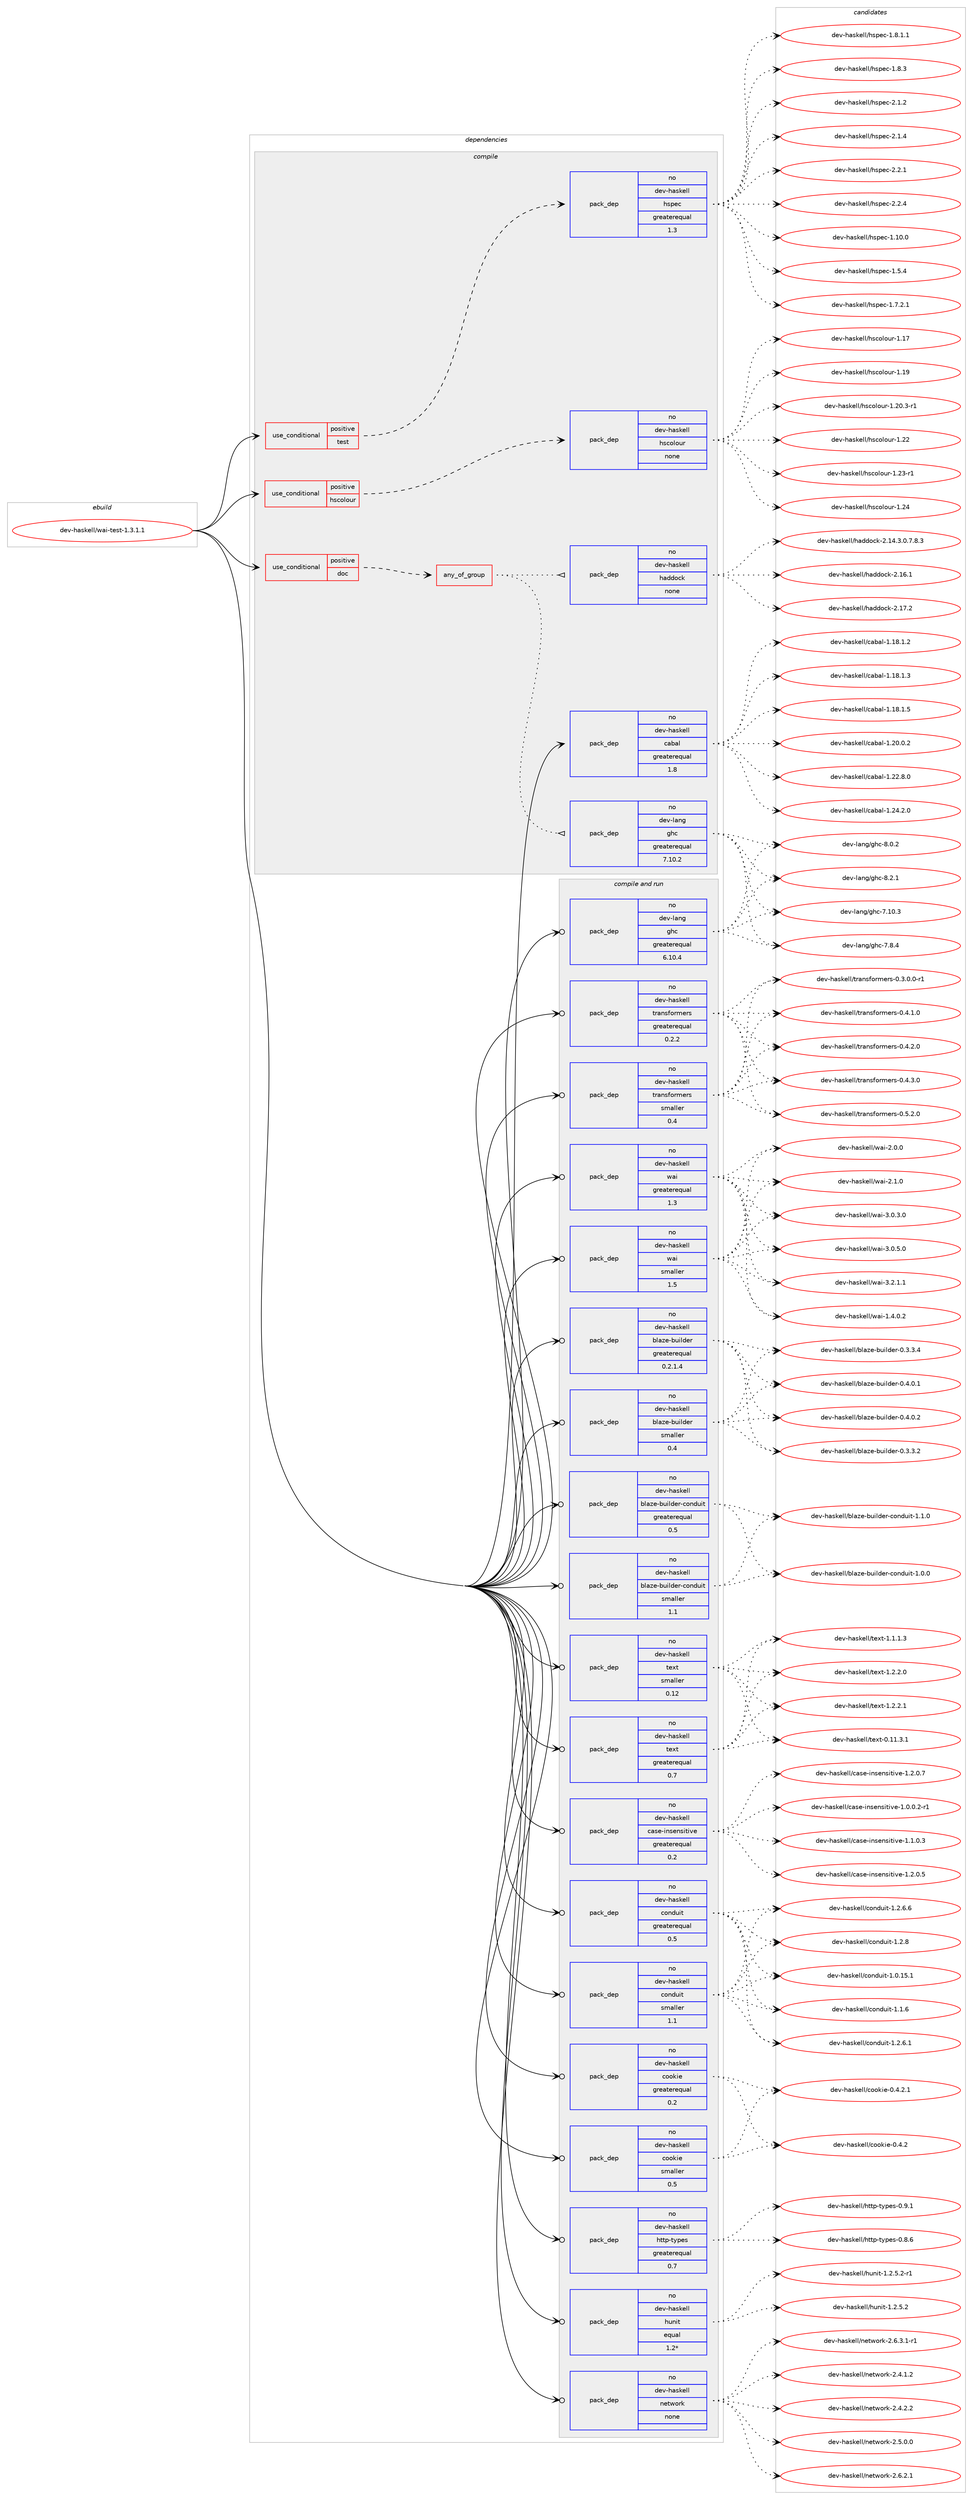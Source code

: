 digraph prolog {

# *************
# Graph options
# *************

newrank=true;
concentrate=true;
compound=true;
graph [rankdir=LR,fontname=Helvetica,fontsize=10,ranksep=1.5];#, ranksep=2.5, nodesep=0.2];
edge  [arrowhead=vee];
node  [fontname=Helvetica,fontsize=10];

# **********
# The ebuild
# **********

subgraph cluster_leftcol {
color=gray;
rank=same;
label=<<i>ebuild</i>>;
id [label="dev-haskell/wai-test-1.3.1.1", color=red, width=4, href="../dev-haskell/wai-test-1.3.1.1.svg"];
}

# ****************
# The dependencies
# ****************

subgraph cluster_midcol {
color=gray;
label=<<i>dependencies</i>>;
subgraph cluster_compile {
fillcolor="#eeeeee";
style=filled;
label=<<i>compile</i>>;
subgraph cond21339 {
dependency95683 [label=<<TABLE BORDER="0" CELLBORDER="1" CELLSPACING="0" CELLPADDING="4"><TR><TD ROWSPAN="3" CELLPADDING="10">use_conditional</TD></TR><TR><TD>positive</TD></TR><TR><TD>doc</TD></TR></TABLE>>, shape=none, color=red];
subgraph any2881 {
dependency95684 [label=<<TABLE BORDER="0" CELLBORDER="1" CELLSPACING="0" CELLPADDING="4"><TR><TD CELLPADDING="10">any_of_group</TD></TR></TABLE>>, shape=none, color=red];subgraph pack71433 {
dependency95685 [label=<<TABLE BORDER="0" CELLBORDER="1" CELLSPACING="0" CELLPADDING="4" WIDTH="220"><TR><TD ROWSPAN="6" CELLPADDING="30">pack_dep</TD></TR><TR><TD WIDTH="110">no</TD></TR><TR><TD>dev-haskell</TD></TR><TR><TD>haddock</TD></TR><TR><TD>none</TD></TR><TR><TD></TD></TR></TABLE>>, shape=none, color=blue];
}
dependency95684:e -> dependency95685:w [weight=20,style="dotted",arrowhead="oinv"];
subgraph pack71434 {
dependency95686 [label=<<TABLE BORDER="0" CELLBORDER="1" CELLSPACING="0" CELLPADDING="4" WIDTH="220"><TR><TD ROWSPAN="6" CELLPADDING="30">pack_dep</TD></TR><TR><TD WIDTH="110">no</TD></TR><TR><TD>dev-lang</TD></TR><TR><TD>ghc</TD></TR><TR><TD>greaterequal</TD></TR><TR><TD>7.10.2</TD></TR></TABLE>>, shape=none, color=blue];
}
dependency95684:e -> dependency95686:w [weight=20,style="dotted",arrowhead="oinv"];
}
dependency95683:e -> dependency95684:w [weight=20,style="dashed",arrowhead="vee"];
}
id:e -> dependency95683:w [weight=20,style="solid",arrowhead="vee"];
subgraph cond21340 {
dependency95687 [label=<<TABLE BORDER="0" CELLBORDER="1" CELLSPACING="0" CELLPADDING="4"><TR><TD ROWSPAN="3" CELLPADDING="10">use_conditional</TD></TR><TR><TD>positive</TD></TR><TR><TD>hscolour</TD></TR></TABLE>>, shape=none, color=red];
subgraph pack71435 {
dependency95688 [label=<<TABLE BORDER="0" CELLBORDER="1" CELLSPACING="0" CELLPADDING="4" WIDTH="220"><TR><TD ROWSPAN="6" CELLPADDING="30">pack_dep</TD></TR><TR><TD WIDTH="110">no</TD></TR><TR><TD>dev-haskell</TD></TR><TR><TD>hscolour</TD></TR><TR><TD>none</TD></TR><TR><TD></TD></TR></TABLE>>, shape=none, color=blue];
}
dependency95687:e -> dependency95688:w [weight=20,style="dashed",arrowhead="vee"];
}
id:e -> dependency95687:w [weight=20,style="solid",arrowhead="vee"];
subgraph cond21341 {
dependency95689 [label=<<TABLE BORDER="0" CELLBORDER="1" CELLSPACING="0" CELLPADDING="4"><TR><TD ROWSPAN="3" CELLPADDING="10">use_conditional</TD></TR><TR><TD>positive</TD></TR><TR><TD>test</TD></TR></TABLE>>, shape=none, color=red];
subgraph pack71436 {
dependency95690 [label=<<TABLE BORDER="0" CELLBORDER="1" CELLSPACING="0" CELLPADDING="4" WIDTH="220"><TR><TD ROWSPAN="6" CELLPADDING="30">pack_dep</TD></TR><TR><TD WIDTH="110">no</TD></TR><TR><TD>dev-haskell</TD></TR><TR><TD>hspec</TD></TR><TR><TD>greaterequal</TD></TR><TR><TD>1.3</TD></TR></TABLE>>, shape=none, color=blue];
}
dependency95689:e -> dependency95690:w [weight=20,style="dashed",arrowhead="vee"];
}
id:e -> dependency95689:w [weight=20,style="solid",arrowhead="vee"];
subgraph pack71437 {
dependency95691 [label=<<TABLE BORDER="0" CELLBORDER="1" CELLSPACING="0" CELLPADDING="4" WIDTH="220"><TR><TD ROWSPAN="6" CELLPADDING="30">pack_dep</TD></TR><TR><TD WIDTH="110">no</TD></TR><TR><TD>dev-haskell</TD></TR><TR><TD>cabal</TD></TR><TR><TD>greaterequal</TD></TR><TR><TD>1.8</TD></TR></TABLE>>, shape=none, color=blue];
}
id:e -> dependency95691:w [weight=20,style="solid",arrowhead="vee"];
}
subgraph cluster_compileandrun {
fillcolor="#eeeeee";
style=filled;
label=<<i>compile and run</i>>;
subgraph pack71438 {
dependency95692 [label=<<TABLE BORDER="0" CELLBORDER="1" CELLSPACING="0" CELLPADDING="4" WIDTH="220"><TR><TD ROWSPAN="6" CELLPADDING="30">pack_dep</TD></TR><TR><TD WIDTH="110">no</TD></TR><TR><TD>dev-haskell</TD></TR><TR><TD>blaze-builder</TD></TR><TR><TD>greaterequal</TD></TR><TR><TD>0.2.1.4</TD></TR></TABLE>>, shape=none, color=blue];
}
id:e -> dependency95692:w [weight=20,style="solid",arrowhead="odotvee"];
subgraph pack71439 {
dependency95693 [label=<<TABLE BORDER="0" CELLBORDER="1" CELLSPACING="0" CELLPADDING="4" WIDTH="220"><TR><TD ROWSPAN="6" CELLPADDING="30">pack_dep</TD></TR><TR><TD WIDTH="110">no</TD></TR><TR><TD>dev-haskell</TD></TR><TR><TD>blaze-builder</TD></TR><TR><TD>smaller</TD></TR><TR><TD>0.4</TD></TR></TABLE>>, shape=none, color=blue];
}
id:e -> dependency95693:w [weight=20,style="solid",arrowhead="odotvee"];
subgraph pack71440 {
dependency95694 [label=<<TABLE BORDER="0" CELLBORDER="1" CELLSPACING="0" CELLPADDING="4" WIDTH="220"><TR><TD ROWSPAN="6" CELLPADDING="30">pack_dep</TD></TR><TR><TD WIDTH="110">no</TD></TR><TR><TD>dev-haskell</TD></TR><TR><TD>blaze-builder-conduit</TD></TR><TR><TD>greaterequal</TD></TR><TR><TD>0.5</TD></TR></TABLE>>, shape=none, color=blue];
}
id:e -> dependency95694:w [weight=20,style="solid",arrowhead="odotvee"];
subgraph pack71441 {
dependency95695 [label=<<TABLE BORDER="0" CELLBORDER="1" CELLSPACING="0" CELLPADDING="4" WIDTH="220"><TR><TD ROWSPAN="6" CELLPADDING="30">pack_dep</TD></TR><TR><TD WIDTH="110">no</TD></TR><TR><TD>dev-haskell</TD></TR><TR><TD>blaze-builder-conduit</TD></TR><TR><TD>smaller</TD></TR><TR><TD>1.1</TD></TR></TABLE>>, shape=none, color=blue];
}
id:e -> dependency95695:w [weight=20,style="solid",arrowhead="odotvee"];
subgraph pack71442 {
dependency95696 [label=<<TABLE BORDER="0" CELLBORDER="1" CELLSPACING="0" CELLPADDING="4" WIDTH="220"><TR><TD ROWSPAN="6" CELLPADDING="30">pack_dep</TD></TR><TR><TD WIDTH="110">no</TD></TR><TR><TD>dev-haskell</TD></TR><TR><TD>case-insensitive</TD></TR><TR><TD>greaterequal</TD></TR><TR><TD>0.2</TD></TR></TABLE>>, shape=none, color=blue];
}
id:e -> dependency95696:w [weight=20,style="solid",arrowhead="odotvee"];
subgraph pack71443 {
dependency95697 [label=<<TABLE BORDER="0" CELLBORDER="1" CELLSPACING="0" CELLPADDING="4" WIDTH="220"><TR><TD ROWSPAN="6" CELLPADDING="30">pack_dep</TD></TR><TR><TD WIDTH="110">no</TD></TR><TR><TD>dev-haskell</TD></TR><TR><TD>conduit</TD></TR><TR><TD>greaterequal</TD></TR><TR><TD>0.5</TD></TR></TABLE>>, shape=none, color=blue];
}
id:e -> dependency95697:w [weight=20,style="solid",arrowhead="odotvee"];
subgraph pack71444 {
dependency95698 [label=<<TABLE BORDER="0" CELLBORDER="1" CELLSPACING="0" CELLPADDING="4" WIDTH="220"><TR><TD ROWSPAN="6" CELLPADDING="30">pack_dep</TD></TR><TR><TD WIDTH="110">no</TD></TR><TR><TD>dev-haskell</TD></TR><TR><TD>conduit</TD></TR><TR><TD>smaller</TD></TR><TR><TD>1.1</TD></TR></TABLE>>, shape=none, color=blue];
}
id:e -> dependency95698:w [weight=20,style="solid",arrowhead="odotvee"];
subgraph pack71445 {
dependency95699 [label=<<TABLE BORDER="0" CELLBORDER="1" CELLSPACING="0" CELLPADDING="4" WIDTH="220"><TR><TD ROWSPAN="6" CELLPADDING="30">pack_dep</TD></TR><TR><TD WIDTH="110">no</TD></TR><TR><TD>dev-haskell</TD></TR><TR><TD>cookie</TD></TR><TR><TD>greaterequal</TD></TR><TR><TD>0.2</TD></TR></TABLE>>, shape=none, color=blue];
}
id:e -> dependency95699:w [weight=20,style="solid",arrowhead="odotvee"];
subgraph pack71446 {
dependency95700 [label=<<TABLE BORDER="0" CELLBORDER="1" CELLSPACING="0" CELLPADDING="4" WIDTH="220"><TR><TD ROWSPAN="6" CELLPADDING="30">pack_dep</TD></TR><TR><TD WIDTH="110">no</TD></TR><TR><TD>dev-haskell</TD></TR><TR><TD>cookie</TD></TR><TR><TD>smaller</TD></TR><TR><TD>0.5</TD></TR></TABLE>>, shape=none, color=blue];
}
id:e -> dependency95700:w [weight=20,style="solid",arrowhead="odotvee"];
subgraph pack71447 {
dependency95701 [label=<<TABLE BORDER="0" CELLBORDER="1" CELLSPACING="0" CELLPADDING="4" WIDTH="220"><TR><TD ROWSPAN="6" CELLPADDING="30">pack_dep</TD></TR><TR><TD WIDTH="110">no</TD></TR><TR><TD>dev-haskell</TD></TR><TR><TD>http-types</TD></TR><TR><TD>greaterequal</TD></TR><TR><TD>0.7</TD></TR></TABLE>>, shape=none, color=blue];
}
id:e -> dependency95701:w [weight=20,style="solid",arrowhead="odotvee"];
subgraph pack71448 {
dependency95702 [label=<<TABLE BORDER="0" CELLBORDER="1" CELLSPACING="0" CELLPADDING="4" WIDTH="220"><TR><TD ROWSPAN="6" CELLPADDING="30">pack_dep</TD></TR><TR><TD WIDTH="110">no</TD></TR><TR><TD>dev-haskell</TD></TR><TR><TD>hunit</TD></TR><TR><TD>equal</TD></TR><TR><TD>1.2*</TD></TR></TABLE>>, shape=none, color=blue];
}
id:e -> dependency95702:w [weight=20,style="solid",arrowhead="odotvee"];
subgraph pack71449 {
dependency95703 [label=<<TABLE BORDER="0" CELLBORDER="1" CELLSPACING="0" CELLPADDING="4" WIDTH="220"><TR><TD ROWSPAN="6" CELLPADDING="30">pack_dep</TD></TR><TR><TD WIDTH="110">no</TD></TR><TR><TD>dev-haskell</TD></TR><TR><TD>network</TD></TR><TR><TD>none</TD></TR><TR><TD></TD></TR></TABLE>>, shape=none, color=blue];
}
id:e -> dependency95703:w [weight=20,style="solid",arrowhead="odotvee"];
subgraph pack71450 {
dependency95704 [label=<<TABLE BORDER="0" CELLBORDER="1" CELLSPACING="0" CELLPADDING="4" WIDTH="220"><TR><TD ROWSPAN="6" CELLPADDING="30">pack_dep</TD></TR><TR><TD WIDTH="110">no</TD></TR><TR><TD>dev-haskell</TD></TR><TR><TD>text</TD></TR><TR><TD>greaterequal</TD></TR><TR><TD>0.7</TD></TR></TABLE>>, shape=none, color=blue];
}
id:e -> dependency95704:w [weight=20,style="solid",arrowhead="odotvee"];
subgraph pack71451 {
dependency95705 [label=<<TABLE BORDER="0" CELLBORDER="1" CELLSPACING="0" CELLPADDING="4" WIDTH="220"><TR><TD ROWSPAN="6" CELLPADDING="30">pack_dep</TD></TR><TR><TD WIDTH="110">no</TD></TR><TR><TD>dev-haskell</TD></TR><TR><TD>text</TD></TR><TR><TD>smaller</TD></TR><TR><TD>0.12</TD></TR></TABLE>>, shape=none, color=blue];
}
id:e -> dependency95705:w [weight=20,style="solid",arrowhead="odotvee"];
subgraph pack71452 {
dependency95706 [label=<<TABLE BORDER="0" CELLBORDER="1" CELLSPACING="0" CELLPADDING="4" WIDTH="220"><TR><TD ROWSPAN="6" CELLPADDING="30">pack_dep</TD></TR><TR><TD WIDTH="110">no</TD></TR><TR><TD>dev-haskell</TD></TR><TR><TD>transformers</TD></TR><TR><TD>greaterequal</TD></TR><TR><TD>0.2.2</TD></TR></TABLE>>, shape=none, color=blue];
}
id:e -> dependency95706:w [weight=20,style="solid",arrowhead="odotvee"];
subgraph pack71453 {
dependency95707 [label=<<TABLE BORDER="0" CELLBORDER="1" CELLSPACING="0" CELLPADDING="4" WIDTH="220"><TR><TD ROWSPAN="6" CELLPADDING="30">pack_dep</TD></TR><TR><TD WIDTH="110">no</TD></TR><TR><TD>dev-haskell</TD></TR><TR><TD>transformers</TD></TR><TR><TD>smaller</TD></TR><TR><TD>0.4</TD></TR></TABLE>>, shape=none, color=blue];
}
id:e -> dependency95707:w [weight=20,style="solid",arrowhead="odotvee"];
subgraph pack71454 {
dependency95708 [label=<<TABLE BORDER="0" CELLBORDER="1" CELLSPACING="0" CELLPADDING="4" WIDTH="220"><TR><TD ROWSPAN="6" CELLPADDING="30">pack_dep</TD></TR><TR><TD WIDTH="110">no</TD></TR><TR><TD>dev-haskell</TD></TR><TR><TD>wai</TD></TR><TR><TD>greaterequal</TD></TR><TR><TD>1.3</TD></TR></TABLE>>, shape=none, color=blue];
}
id:e -> dependency95708:w [weight=20,style="solid",arrowhead="odotvee"];
subgraph pack71455 {
dependency95709 [label=<<TABLE BORDER="0" CELLBORDER="1" CELLSPACING="0" CELLPADDING="4" WIDTH="220"><TR><TD ROWSPAN="6" CELLPADDING="30">pack_dep</TD></TR><TR><TD WIDTH="110">no</TD></TR><TR><TD>dev-haskell</TD></TR><TR><TD>wai</TD></TR><TR><TD>smaller</TD></TR><TR><TD>1.5</TD></TR></TABLE>>, shape=none, color=blue];
}
id:e -> dependency95709:w [weight=20,style="solid",arrowhead="odotvee"];
subgraph pack71456 {
dependency95710 [label=<<TABLE BORDER="0" CELLBORDER="1" CELLSPACING="0" CELLPADDING="4" WIDTH="220"><TR><TD ROWSPAN="6" CELLPADDING="30">pack_dep</TD></TR><TR><TD WIDTH="110">no</TD></TR><TR><TD>dev-lang</TD></TR><TR><TD>ghc</TD></TR><TR><TD>greaterequal</TD></TR><TR><TD>6.10.4</TD></TR></TABLE>>, shape=none, color=blue];
}
id:e -> dependency95710:w [weight=20,style="solid",arrowhead="odotvee"];
}
subgraph cluster_run {
fillcolor="#eeeeee";
style=filled;
label=<<i>run</i>>;
}
}

# **************
# The candidates
# **************

subgraph cluster_choices {
rank=same;
color=gray;
label=<<i>candidates</i>>;

subgraph choice71433 {
color=black;
nodesep=1;
choice1001011184510497115107101108108471049710010011199107455046495246514648465546564651 [label="dev-haskell/haddock-2.14.3.0.7.8.3", color=red, width=4,href="../dev-haskell/haddock-2.14.3.0.7.8.3.svg"];
choice100101118451049711510710110810847104971001001119910745504649544649 [label="dev-haskell/haddock-2.16.1", color=red, width=4,href="../dev-haskell/haddock-2.16.1.svg"];
choice100101118451049711510710110810847104971001001119910745504649554650 [label="dev-haskell/haddock-2.17.2", color=red, width=4,href="../dev-haskell/haddock-2.17.2.svg"];
dependency95685:e -> choice1001011184510497115107101108108471049710010011199107455046495246514648465546564651:w [style=dotted,weight="100"];
dependency95685:e -> choice100101118451049711510710110810847104971001001119910745504649544649:w [style=dotted,weight="100"];
dependency95685:e -> choice100101118451049711510710110810847104971001001119910745504649554650:w [style=dotted,weight="100"];
}
subgraph choice71434 {
color=black;
nodesep=1;
choice1001011184510897110103471031049945554649484651 [label="dev-lang/ghc-7.10.3", color=red, width=4,href="../dev-lang/ghc-7.10.3.svg"];
choice10010111845108971101034710310499455546564652 [label="dev-lang/ghc-7.8.4", color=red, width=4,href="../dev-lang/ghc-7.8.4.svg"];
choice10010111845108971101034710310499455646484650 [label="dev-lang/ghc-8.0.2", color=red, width=4,href="../dev-lang/ghc-8.0.2.svg"];
choice10010111845108971101034710310499455646504649 [label="dev-lang/ghc-8.2.1", color=red, width=4,href="../dev-lang/ghc-8.2.1.svg"];
dependency95686:e -> choice1001011184510897110103471031049945554649484651:w [style=dotted,weight="100"];
dependency95686:e -> choice10010111845108971101034710310499455546564652:w [style=dotted,weight="100"];
dependency95686:e -> choice10010111845108971101034710310499455646484650:w [style=dotted,weight="100"];
dependency95686:e -> choice10010111845108971101034710310499455646504649:w [style=dotted,weight="100"];
}
subgraph choice71435 {
color=black;
nodesep=1;
choice100101118451049711510710110810847104115991111081111171144549464955 [label="dev-haskell/hscolour-1.17", color=red, width=4,href="../dev-haskell/hscolour-1.17.svg"];
choice100101118451049711510710110810847104115991111081111171144549464957 [label="dev-haskell/hscolour-1.19", color=red, width=4,href="../dev-haskell/hscolour-1.19.svg"];
choice10010111845104971151071011081084710411599111108111117114454946504846514511449 [label="dev-haskell/hscolour-1.20.3-r1", color=red, width=4,href="../dev-haskell/hscolour-1.20.3-r1.svg"];
choice100101118451049711510710110810847104115991111081111171144549465050 [label="dev-haskell/hscolour-1.22", color=red, width=4,href="../dev-haskell/hscolour-1.22.svg"];
choice1001011184510497115107101108108471041159911110811111711445494650514511449 [label="dev-haskell/hscolour-1.23-r1", color=red, width=4,href="../dev-haskell/hscolour-1.23-r1.svg"];
choice100101118451049711510710110810847104115991111081111171144549465052 [label="dev-haskell/hscolour-1.24", color=red, width=4,href="../dev-haskell/hscolour-1.24.svg"];
dependency95688:e -> choice100101118451049711510710110810847104115991111081111171144549464955:w [style=dotted,weight="100"];
dependency95688:e -> choice100101118451049711510710110810847104115991111081111171144549464957:w [style=dotted,weight="100"];
dependency95688:e -> choice10010111845104971151071011081084710411599111108111117114454946504846514511449:w [style=dotted,weight="100"];
dependency95688:e -> choice100101118451049711510710110810847104115991111081111171144549465050:w [style=dotted,weight="100"];
dependency95688:e -> choice1001011184510497115107101108108471041159911110811111711445494650514511449:w [style=dotted,weight="100"];
dependency95688:e -> choice100101118451049711510710110810847104115991111081111171144549465052:w [style=dotted,weight="100"];
}
subgraph choice71436 {
color=black;
nodesep=1;
choice1001011184510497115107101108108471041151121019945494649484648 [label="dev-haskell/hspec-1.10.0", color=red, width=4,href="../dev-haskell/hspec-1.10.0.svg"];
choice10010111845104971151071011081084710411511210199454946534652 [label="dev-haskell/hspec-1.5.4", color=red, width=4,href="../dev-haskell/hspec-1.5.4.svg"];
choice100101118451049711510710110810847104115112101994549465546504649 [label="dev-haskell/hspec-1.7.2.1", color=red, width=4,href="../dev-haskell/hspec-1.7.2.1.svg"];
choice100101118451049711510710110810847104115112101994549465646494649 [label="dev-haskell/hspec-1.8.1.1", color=red, width=4,href="../dev-haskell/hspec-1.8.1.1.svg"];
choice10010111845104971151071011081084710411511210199454946564651 [label="dev-haskell/hspec-1.8.3", color=red, width=4,href="../dev-haskell/hspec-1.8.3.svg"];
choice10010111845104971151071011081084710411511210199455046494650 [label="dev-haskell/hspec-2.1.2", color=red, width=4,href="../dev-haskell/hspec-2.1.2.svg"];
choice10010111845104971151071011081084710411511210199455046494652 [label="dev-haskell/hspec-2.1.4", color=red, width=4,href="../dev-haskell/hspec-2.1.4.svg"];
choice10010111845104971151071011081084710411511210199455046504649 [label="dev-haskell/hspec-2.2.1", color=red, width=4,href="../dev-haskell/hspec-2.2.1.svg"];
choice10010111845104971151071011081084710411511210199455046504652 [label="dev-haskell/hspec-2.2.4", color=red, width=4,href="../dev-haskell/hspec-2.2.4.svg"];
dependency95690:e -> choice1001011184510497115107101108108471041151121019945494649484648:w [style=dotted,weight="100"];
dependency95690:e -> choice10010111845104971151071011081084710411511210199454946534652:w [style=dotted,weight="100"];
dependency95690:e -> choice100101118451049711510710110810847104115112101994549465546504649:w [style=dotted,weight="100"];
dependency95690:e -> choice100101118451049711510710110810847104115112101994549465646494649:w [style=dotted,weight="100"];
dependency95690:e -> choice10010111845104971151071011081084710411511210199454946564651:w [style=dotted,weight="100"];
dependency95690:e -> choice10010111845104971151071011081084710411511210199455046494650:w [style=dotted,weight="100"];
dependency95690:e -> choice10010111845104971151071011081084710411511210199455046494652:w [style=dotted,weight="100"];
dependency95690:e -> choice10010111845104971151071011081084710411511210199455046504649:w [style=dotted,weight="100"];
dependency95690:e -> choice10010111845104971151071011081084710411511210199455046504652:w [style=dotted,weight="100"];
}
subgraph choice71437 {
color=black;
nodesep=1;
choice10010111845104971151071011081084799979897108454946495646494650 [label="dev-haskell/cabal-1.18.1.2", color=red, width=4,href="../dev-haskell/cabal-1.18.1.2.svg"];
choice10010111845104971151071011081084799979897108454946495646494651 [label="dev-haskell/cabal-1.18.1.3", color=red, width=4,href="../dev-haskell/cabal-1.18.1.3.svg"];
choice10010111845104971151071011081084799979897108454946495646494653 [label="dev-haskell/cabal-1.18.1.5", color=red, width=4,href="../dev-haskell/cabal-1.18.1.5.svg"];
choice10010111845104971151071011081084799979897108454946504846484650 [label="dev-haskell/cabal-1.20.0.2", color=red, width=4,href="../dev-haskell/cabal-1.20.0.2.svg"];
choice10010111845104971151071011081084799979897108454946505046564648 [label="dev-haskell/cabal-1.22.8.0", color=red, width=4,href="../dev-haskell/cabal-1.22.8.0.svg"];
choice10010111845104971151071011081084799979897108454946505246504648 [label="dev-haskell/cabal-1.24.2.0", color=red, width=4,href="../dev-haskell/cabal-1.24.2.0.svg"];
dependency95691:e -> choice10010111845104971151071011081084799979897108454946495646494650:w [style=dotted,weight="100"];
dependency95691:e -> choice10010111845104971151071011081084799979897108454946495646494651:w [style=dotted,weight="100"];
dependency95691:e -> choice10010111845104971151071011081084799979897108454946495646494653:w [style=dotted,weight="100"];
dependency95691:e -> choice10010111845104971151071011081084799979897108454946504846484650:w [style=dotted,weight="100"];
dependency95691:e -> choice10010111845104971151071011081084799979897108454946505046564648:w [style=dotted,weight="100"];
dependency95691:e -> choice10010111845104971151071011081084799979897108454946505246504648:w [style=dotted,weight="100"];
}
subgraph choice71438 {
color=black;
nodesep=1;
choice100101118451049711510710110810847981089712210145981171051081001011144548465146514650 [label="dev-haskell/blaze-builder-0.3.3.2", color=red, width=4,href="../dev-haskell/blaze-builder-0.3.3.2.svg"];
choice100101118451049711510710110810847981089712210145981171051081001011144548465146514652 [label="dev-haskell/blaze-builder-0.3.3.4", color=red, width=4,href="../dev-haskell/blaze-builder-0.3.3.4.svg"];
choice100101118451049711510710110810847981089712210145981171051081001011144548465246484649 [label="dev-haskell/blaze-builder-0.4.0.1", color=red, width=4,href="../dev-haskell/blaze-builder-0.4.0.1.svg"];
choice100101118451049711510710110810847981089712210145981171051081001011144548465246484650 [label="dev-haskell/blaze-builder-0.4.0.2", color=red, width=4,href="../dev-haskell/blaze-builder-0.4.0.2.svg"];
dependency95692:e -> choice100101118451049711510710110810847981089712210145981171051081001011144548465146514650:w [style=dotted,weight="100"];
dependency95692:e -> choice100101118451049711510710110810847981089712210145981171051081001011144548465146514652:w [style=dotted,weight="100"];
dependency95692:e -> choice100101118451049711510710110810847981089712210145981171051081001011144548465246484649:w [style=dotted,weight="100"];
dependency95692:e -> choice100101118451049711510710110810847981089712210145981171051081001011144548465246484650:w [style=dotted,weight="100"];
}
subgraph choice71439 {
color=black;
nodesep=1;
choice100101118451049711510710110810847981089712210145981171051081001011144548465146514650 [label="dev-haskell/blaze-builder-0.3.3.2", color=red, width=4,href="../dev-haskell/blaze-builder-0.3.3.2.svg"];
choice100101118451049711510710110810847981089712210145981171051081001011144548465146514652 [label="dev-haskell/blaze-builder-0.3.3.4", color=red, width=4,href="../dev-haskell/blaze-builder-0.3.3.4.svg"];
choice100101118451049711510710110810847981089712210145981171051081001011144548465246484649 [label="dev-haskell/blaze-builder-0.4.0.1", color=red, width=4,href="../dev-haskell/blaze-builder-0.4.0.1.svg"];
choice100101118451049711510710110810847981089712210145981171051081001011144548465246484650 [label="dev-haskell/blaze-builder-0.4.0.2", color=red, width=4,href="../dev-haskell/blaze-builder-0.4.0.2.svg"];
dependency95693:e -> choice100101118451049711510710110810847981089712210145981171051081001011144548465146514650:w [style=dotted,weight="100"];
dependency95693:e -> choice100101118451049711510710110810847981089712210145981171051081001011144548465146514652:w [style=dotted,weight="100"];
dependency95693:e -> choice100101118451049711510710110810847981089712210145981171051081001011144548465246484649:w [style=dotted,weight="100"];
dependency95693:e -> choice100101118451049711510710110810847981089712210145981171051081001011144548465246484650:w [style=dotted,weight="100"];
}
subgraph choice71440 {
color=black;
nodesep=1;
choice100101118451049711510710110810847981089712210145981171051081001011144599111110100117105116454946484648 [label="dev-haskell/blaze-builder-conduit-1.0.0", color=red, width=4,href="../dev-haskell/blaze-builder-conduit-1.0.0.svg"];
choice100101118451049711510710110810847981089712210145981171051081001011144599111110100117105116454946494648 [label="dev-haskell/blaze-builder-conduit-1.1.0", color=red, width=4,href="../dev-haskell/blaze-builder-conduit-1.1.0.svg"];
dependency95694:e -> choice100101118451049711510710110810847981089712210145981171051081001011144599111110100117105116454946484648:w [style=dotted,weight="100"];
dependency95694:e -> choice100101118451049711510710110810847981089712210145981171051081001011144599111110100117105116454946494648:w [style=dotted,weight="100"];
}
subgraph choice71441 {
color=black;
nodesep=1;
choice100101118451049711510710110810847981089712210145981171051081001011144599111110100117105116454946484648 [label="dev-haskell/blaze-builder-conduit-1.0.0", color=red, width=4,href="../dev-haskell/blaze-builder-conduit-1.0.0.svg"];
choice100101118451049711510710110810847981089712210145981171051081001011144599111110100117105116454946494648 [label="dev-haskell/blaze-builder-conduit-1.1.0", color=red, width=4,href="../dev-haskell/blaze-builder-conduit-1.1.0.svg"];
dependency95695:e -> choice100101118451049711510710110810847981089712210145981171051081001011144599111110100117105116454946484648:w [style=dotted,weight="100"];
dependency95695:e -> choice100101118451049711510710110810847981089712210145981171051081001011144599111110100117105116454946494648:w [style=dotted,weight="100"];
}
subgraph choice71442 {
color=black;
nodesep=1;
choice10010111845104971151071011081084799971151014510511011510111011510511610511810145494648464846504511449 [label="dev-haskell/case-insensitive-1.0.0.2-r1", color=red, width=4,href="../dev-haskell/case-insensitive-1.0.0.2-r1.svg"];
choice1001011184510497115107101108108479997115101451051101151011101151051161051181014549464946484651 [label="dev-haskell/case-insensitive-1.1.0.3", color=red, width=4,href="../dev-haskell/case-insensitive-1.1.0.3.svg"];
choice1001011184510497115107101108108479997115101451051101151011101151051161051181014549465046484653 [label="dev-haskell/case-insensitive-1.2.0.5", color=red, width=4,href="../dev-haskell/case-insensitive-1.2.0.5.svg"];
choice1001011184510497115107101108108479997115101451051101151011101151051161051181014549465046484655 [label="dev-haskell/case-insensitive-1.2.0.7", color=red, width=4,href="../dev-haskell/case-insensitive-1.2.0.7.svg"];
dependency95696:e -> choice10010111845104971151071011081084799971151014510511011510111011510511610511810145494648464846504511449:w [style=dotted,weight="100"];
dependency95696:e -> choice1001011184510497115107101108108479997115101451051101151011101151051161051181014549464946484651:w [style=dotted,weight="100"];
dependency95696:e -> choice1001011184510497115107101108108479997115101451051101151011101151051161051181014549465046484653:w [style=dotted,weight="100"];
dependency95696:e -> choice1001011184510497115107101108108479997115101451051101151011101151051161051181014549465046484655:w [style=dotted,weight="100"];
}
subgraph choice71443 {
color=black;
nodesep=1;
choice10010111845104971151071011081084799111110100117105116454946484649534649 [label="dev-haskell/conduit-1.0.15.1", color=red, width=4,href="../dev-haskell/conduit-1.0.15.1.svg"];
choice10010111845104971151071011081084799111110100117105116454946494654 [label="dev-haskell/conduit-1.1.6", color=red, width=4,href="../dev-haskell/conduit-1.1.6.svg"];
choice100101118451049711510710110810847991111101001171051164549465046544649 [label="dev-haskell/conduit-1.2.6.1", color=red, width=4,href="../dev-haskell/conduit-1.2.6.1.svg"];
choice100101118451049711510710110810847991111101001171051164549465046544654 [label="dev-haskell/conduit-1.2.6.6", color=red, width=4,href="../dev-haskell/conduit-1.2.6.6.svg"];
choice10010111845104971151071011081084799111110100117105116454946504656 [label="dev-haskell/conduit-1.2.8", color=red, width=4,href="../dev-haskell/conduit-1.2.8.svg"];
dependency95697:e -> choice10010111845104971151071011081084799111110100117105116454946484649534649:w [style=dotted,weight="100"];
dependency95697:e -> choice10010111845104971151071011081084799111110100117105116454946494654:w [style=dotted,weight="100"];
dependency95697:e -> choice100101118451049711510710110810847991111101001171051164549465046544649:w [style=dotted,weight="100"];
dependency95697:e -> choice100101118451049711510710110810847991111101001171051164549465046544654:w [style=dotted,weight="100"];
dependency95697:e -> choice10010111845104971151071011081084799111110100117105116454946504656:w [style=dotted,weight="100"];
}
subgraph choice71444 {
color=black;
nodesep=1;
choice10010111845104971151071011081084799111110100117105116454946484649534649 [label="dev-haskell/conduit-1.0.15.1", color=red, width=4,href="../dev-haskell/conduit-1.0.15.1.svg"];
choice10010111845104971151071011081084799111110100117105116454946494654 [label="dev-haskell/conduit-1.1.6", color=red, width=4,href="../dev-haskell/conduit-1.1.6.svg"];
choice100101118451049711510710110810847991111101001171051164549465046544649 [label="dev-haskell/conduit-1.2.6.1", color=red, width=4,href="../dev-haskell/conduit-1.2.6.1.svg"];
choice100101118451049711510710110810847991111101001171051164549465046544654 [label="dev-haskell/conduit-1.2.6.6", color=red, width=4,href="../dev-haskell/conduit-1.2.6.6.svg"];
choice10010111845104971151071011081084799111110100117105116454946504656 [label="dev-haskell/conduit-1.2.8", color=red, width=4,href="../dev-haskell/conduit-1.2.8.svg"];
dependency95698:e -> choice10010111845104971151071011081084799111110100117105116454946484649534649:w [style=dotted,weight="100"];
dependency95698:e -> choice10010111845104971151071011081084799111110100117105116454946494654:w [style=dotted,weight="100"];
dependency95698:e -> choice100101118451049711510710110810847991111101001171051164549465046544649:w [style=dotted,weight="100"];
dependency95698:e -> choice100101118451049711510710110810847991111101001171051164549465046544654:w [style=dotted,weight="100"];
dependency95698:e -> choice10010111845104971151071011081084799111110100117105116454946504656:w [style=dotted,weight="100"];
}
subgraph choice71445 {
color=black;
nodesep=1;
choice10010111845104971151071011081084799111111107105101454846524650 [label="dev-haskell/cookie-0.4.2", color=red, width=4,href="../dev-haskell/cookie-0.4.2.svg"];
choice100101118451049711510710110810847991111111071051014548465246504649 [label="dev-haskell/cookie-0.4.2.1", color=red, width=4,href="../dev-haskell/cookie-0.4.2.1.svg"];
dependency95699:e -> choice10010111845104971151071011081084799111111107105101454846524650:w [style=dotted,weight="100"];
dependency95699:e -> choice100101118451049711510710110810847991111111071051014548465246504649:w [style=dotted,weight="100"];
}
subgraph choice71446 {
color=black;
nodesep=1;
choice10010111845104971151071011081084799111111107105101454846524650 [label="dev-haskell/cookie-0.4.2", color=red, width=4,href="../dev-haskell/cookie-0.4.2.svg"];
choice100101118451049711510710110810847991111111071051014548465246504649 [label="dev-haskell/cookie-0.4.2.1", color=red, width=4,href="../dev-haskell/cookie-0.4.2.1.svg"];
dependency95700:e -> choice10010111845104971151071011081084799111111107105101454846524650:w [style=dotted,weight="100"];
dependency95700:e -> choice100101118451049711510710110810847991111111071051014548465246504649:w [style=dotted,weight="100"];
}
subgraph choice71447 {
color=black;
nodesep=1;
choice10010111845104971151071011081084710411611611245116121112101115454846564654 [label="dev-haskell/http-types-0.8.6", color=red, width=4,href="../dev-haskell/http-types-0.8.6.svg"];
choice10010111845104971151071011081084710411611611245116121112101115454846574649 [label="dev-haskell/http-types-0.9.1", color=red, width=4,href="../dev-haskell/http-types-0.9.1.svg"];
dependency95701:e -> choice10010111845104971151071011081084710411611611245116121112101115454846564654:w [style=dotted,weight="100"];
dependency95701:e -> choice10010111845104971151071011081084710411611611245116121112101115454846574649:w [style=dotted,weight="100"];
}
subgraph choice71448 {
color=black;
nodesep=1;
choice1001011184510497115107101108108471041171101051164549465046534650 [label="dev-haskell/hunit-1.2.5.2", color=red, width=4,href="../dev-haskell/hunit-1.2.5.2.svg"];
choice10010111845104971151071011081084710411711010511645494650465346504511449 [label="dev-haskell/hunit-1.2.5.2-r1", color=red, width=4,href="../dev-haskell/hunit-1.2.5.2-r1.svg"];
dependency95702:e -> choice1001011184510497115107101108108471041171101051164549465046534650:w [style=dotted,weight="100"];
dependency95702:e -> choice10010111845104971151071011081084710411711010511645494650465346504511449:w [style=dotted,weight="100"];
}
subgraph choice71449 {
color=black;
nodesep=1;
choice1001011184510497115107101108108471101011161191111141074550465246494650 [label="dev-haskell/network-2.4.1.2", color=red, width=4,href="../dev-haskell/network-2.4.1.2.svg"];
choice1001011184510497115107101108108471101011161191111141074550465246504650 [label="dev-haskell/network-2.4.2.2", color=red, width=4,href="../dev-haskell/network-2.4.2.2.svg"];
choice1001011184510497115107101108108471101011161191111141074550465346484648 [label="dev-haskell/network-2.5.0.0", color=red, width=4,href="../dev-haskell/network-2.5.0.0.svg"];
choice1001011184510497115107101108108471101011161191111141074550465446504649 [label="dev-haskell/network-2.6.2.1", color=red, width=4,href="../dev-haskell/network-2.6.2.1.svg"];
choice10010111845104971151071011081084711010111611911111410745504654465146494511449 [label="dev-haskell/network-2.6.3.1-r1", color=red, width=4,href="../dev-haskell/network-2.6.3.1-r1.svg"];
dependency95703:e -> choice1001011184510497115107101108108471101011161191111141074550465246494650:w [style=dotted,weight="100"];
dependency95703:e -> choice1001011184510497115107101108108471101011161191111141074550465246504650:w [style=dotted,weight="100"];
dependency95703:e -> choice1001011184510497115107101108108471101011161191111141074550465346484648:w [style=dotted,weight="100"];
dependency95703:e -> choice1001011184510497115107101108108471101011161191111141074550465446504649:w [style=dotted,weight="100"];
dependency95703:e -> choice10010111845104971151071011081084711010111611911111410745504654465146494511449:w [style=dotted,weight="100"];
}
subgraph choice71450 {
color=black;
nodesep=1;
choice100101118451049711510710110810847116101120116454846494946514649 [label="dev-haskell/text-0.11.3.1", color=red, width=4,href="../dev-haskell/text-0.11.3.1.svg"];
choice1001011184510497115107101108108471161011201164549464946494651 [label="dev-haskell/text-1.1.1.3", color=red, width=4,href="../dev-haskell/text-1.1.1.3.svg"];
choice1001011184510497115107101108108471161011201164549465046504648 [label="dev-haskell/text-1.2.2.0", color=red, width=4,href="../dev-haskell/text-1.2.2.0.svg"];
choice1001011184510497115107101108108471161011201164549465046504649 [label="dev-haskell/text-1.2.2.1", color=red, width=4,href="../dev-haskell/text-1.2.2.1.svg"];
dependency95704:e -> choice100101118451049711510710110810847116101120116454846494946514649:w [style=dotted,weight="100"];
dependency95704:e -> choice1001011184510497115107101108108471161011201164549464946494651:w [style=dotted,weight="100"];
dependency95704:e -> choice1001011184510497115107101108108471161011201164549465046504648:w [style=dotted,weight="100"];
dependency95704:e -> choice1001011184510497115107101108108471161011201164549465046504649:w [style=dotted,weight="100"];
}
subgraph choice71451 {
color=black;
nodesep=1;
choice100101118451049711510710110810847116101120116454846494946514649 [label="dev-haskell/text-0.11.3.1", color=red, width=4,href="../dev-haskell/text-0.11.3.1.svg"];
choice1001011184510497115107101108108471161011201164549464946494651 [label="dev-haskell/text-1.1.1.3", color=red, width=4,href="../dev-haskell/text-1.1.1.3.svg"];
choice1001011184510497115107101108108471161011201164549465046504648 [label="dev-haskell/text-1.2.2.0", color=red, width=4,href="../dev-haskell/text-1.2.2.0.svg"];
choice1001011184510497115107101108108471161011201164549465046504649 [label="dev-haskell/text-1.2.2.1", color=red, width=4,href="../dev-haskell/text-1.2.2.1.svg"];
dependency95705:e -> choice100101118451049711510710110810847116101120116454846494946514649:w [style=dotted,weight="100"];
dependency95705:e -> choice1001011184510497115107101108108471161011201164549464946494651:w [style=dotted,weight="100"];
dependency95705:e -> choice1001011184510497115107101108108471161011201164549465046504648:w [style=dotted,weight="100"];
dependency95705:e -> choice1001011184510497115107101108108471161011201164549465046504649:w [style=dotted,weight="100"];
}
subgraph choice71452 {
color=black;
nodesep=1;
choice1001011184510497115107101108108471161149711011510211111410910111411545484651464846484511449 [label="dev-haskell/transformers-0.3.0.0-r1", color=red, width=4,href="../dev-haskell/transformers-0.3.0.0-r1.svg"];
choice100101118451049711510710110810847116114971101151021111141091011141154548465246494648 [label="dev-haskell/transformers-0.4.1.0", color=red, width=4,href="../dev-haskell/transformers-0.4.1.0.svg"];
choice100101118451049711510710110810847116114971101151021111141091011141154548465246504648 [label="dev-haskell/transformers-0.4.2.0", color=red, width=4,href="../dev-haskell/transformers-0.4.2.0.svg"];
choice100101118451049711510710110810847116114971101151021111141091011141154548465246514648 [label="dev-haskell/transformers-0.4.3.0", color=red, width=4,href="../dev-haskell/transformers-0.4.3.0.svg"];
choice100101118451049711510710110810847116114971101151021111141091011141154548465346504648 [label="dev-haskell/transformers-0.5.2.0", color=red, width=4,href="../dev-haskell/transformers-0.5.2.0.svg"];
dependency95706:e -> choice1001011184510497115107101108108471161149711011510211111410910111411545484651464846484511449:w [style=dotted,weight="100"];
dependency95706:e -> choice100101118451049711510710110810847116114971101151021111141091011141154548465246494648:w [style=dotted,weight="100"];
dependency95706:e -> choice100101118451049711510710110810847116114971101151021111141091011141154548465246504648:w [style=dotted,weight="100"];
dependency95706:e -> choice100101118451049711510710110810847116114971101151021111141091011141154548465246514648:w [style=dotted,weight="100"];
dependency95706:e -> choice100101118451049711510710110810847116114971101151021111141091011141154548465346504648:w [style=dotted,weight="100"];
}
subgraph choice71453 {
color=black;
nodesep=1;
choice1001011184510497115107101108108471161149711011510211111410910111411545484651464846484511449 [label="dev-haskell/transformers-0.3.0.0-r1", color=red, width=4,href="../dev-haskell/transformers-0.3.0.0-r1.svg"];
choice100101118451049711510710110810847116114971101151021111141091011141154548465246494648 [label="dev-haskell/transformers-0.4.1.0", color=red, width=4,href="../dev-haskell/transformers-0.4.1.0.svg"];
choice100101118451049711510710110810847116114971101151021111141091011141154548465246504648 [label="dev-haskell/transformers-0.4.2.0", color=red, width=4,href="../dev-haskell/transformers-0.4.2.0.svg"];
choice100101118451049711510710110810847116114971101151021111141091011141154548465246514648 [label="dev-haskell/transformers-0.4.3.0", color=red, width=4,href="../dev-haskell/transformers-0.4.3.0.svg"];
choice100101118451049711510710110810847116114971101151021111141091011141154548465346504648 [label="dev-haskell/transformers-0.5.2.0", color=red, width=4,href="../dev-haskell/transformers-0.5.2.0.svg"];
dependency95707:e -> choice1001011184510497115107101108108471161149711011510211111410910111411545484651464846484511449:w [style=dotted,weight="100"];
dependency95707:e -> choice100101118451049711510710110810847116114971101151021111141091011141154548465246494648:w [style=dotted,weight="100"];
dependency95707:e -> choice100101118451049711510710110810847116114971101151021111141091011141154548465246504648:w [style=dotted,weight="100"];
dependency95707:e -> choice100101118451049711510710110810847116114971101151021111141091011141154548465246514648:w [style=dotted,weight="100"];
dependency95707:e -> choice100101118451049711510710110810847116114971101151021111141091011141154548465346504648:w [style=dotted,weight="100"];
}
subgraph choice71454 {
color=black;
nodesep=1;
choice100101118451049711510710110810847119971054549465246484650 [label="dev-haskell/wai-1.4.0.2", color=red, width=4,href="../dev-haskell/wai-1.4.0.2.svg"];
choice10010111845104971151071011081084711997105455046484648 [label="dev-haskell/wai-2.0.0", color=red, width=4,href="../dev-haskell/wai-2.0.0.svg"];
choice10010111845104971151071011081084711997105455046494648 [label="dev-haskell/wai-2.1.0", color=red, width=4,href="../dev-haskell/wai-2.1.0.svg"];
choice100101118451049711510710110810847119971054551464846514648 [label="dev-haskell/wai-3.0.3.0", color=red, width=4,href="../dev-haskell/wai-3.0.3.0.svg"];
choice100101118451049711510710110810847119971054551464846534648 [label="dev-haskell/wai-3.0.5.0", color=red, width=4,href="../dev-haskell/wai-3.0.5.0.svg"];
choice100101118451049711510710110810847119971054551465046494649 [label="dev-haskell/wai-3.2.1.1", color=red, width=4,href="../dev-haskell/wai-3.2.1.1.svg"];
dependency95708:e -> choice100101118451049711510710110810847119971054549465246484650:w [style=dotted,weight="100"];
dependency95708:e -> choice10010111845104971151071011081084711997105455046484648:w [style=dotted,weight="100"];
dependency95708:e -> choice10010111845104971151071011081084711997105455046494648:w [style=dotted,weight="100"];
dependency95708:e -> choice100101118451049711510710110810847119971054551464846514648:w [style=dotted,weight="100"];
dependency95708:e -> choice100101118451049711510710110810847119971054551464846534648:w [style=dotted,weight="100"];
dependency95708:e -> choice100101118451049711510710110810847119971054551465046494649:w [style=dotted,weight="100"];
}
subgraph choice71455 {
color=black;
nodesep=1;
choice100101118451049711510710110810847119971054549465246484650 [label="dev-haskell/wai-1.4.0.2", color=red, width=4,href="../dev-haskell/wai-1.4.0.2.svg"];
choice10010111845104971151071011081084711997105455046484648 [label="dev-haskell/wai-2.0.0", color=red, width=4,href="../dev-haskell/wai-2.0.0.svg"];
choice10010111845104971151071011081084711997105455046494648 [label="dev-haskell/wai-2.1.0", color=red, width=4,href="../dev-haskell/wai-2.1.0.svg"];
choice100101118451049711510710110810847119971054551464846514648 [label="dev-haskell/wai-3.0.3.0", color=red, width=4,href="../dev-haskell/wai-3.0.3.0.svg"];
choice100101118451049711510710110810847119971054551464846534648 [label="dev-haskell/wai-3.0.5.0", color=red, width=4,href="../dev-haskell/wai-3.0.5.0.svg"];
choice100101118451049711510710110810847119971054551465046494649 [label="dev-haskell/wai-3.2.1.1", color=red, width=4,href="../dev-haskell/wai-3.2.1.1.svg"];
dependency95709:e -> choice100101118451049711510710110810847119971054549465246484650:w [style=dotted,weight="100"];
dependency95709:e -> choice10010111845104971151071011081084711997105455046484648:w [style=dotted,weight="100"];
dependency95709:e -> choice10010111845104971151071011081084711997105455046494648:w [style=dotted,weight="100"];
dependency95709:e -> choice100101118451049711510710110810847119971054551464846514648:w [style=dotted,weight="100"];
dependency95709:e -> choice100101118451049711510710110810847119971054551464846534648:w [style=dotted,weight="100"];
dependency95709:e -> choice100101118451049711510710110810847119971054551465046494649:w [style=dotted,weight="100"];
}
subgraph choice71456 {
color=black;
nodesep=1;
choice1001011184510897110103471031049945554649484651 [label="dev-lang/ghc-7.10.3", color=red, width=4,href="../dev-lang/ghc-7.10.3.svg"];
choice10010111845108971101034710310499455546564652 [label="dev-lang/ghc-7.8.4", color=red, width=4,href="../dev-lang/ghc-7.8.4.svg"];
choice10010111845108971101034710310499455646484650 [label="dev-lang/ghc-8.0.2", color=red, width=4,href="../dev-lang/ghc-8.0.2.svg"];
choice10010111845108971101034710310499455646504649 [label="dev-lang/ghc-8.2.1", color=red, width=4,href="../dev-lang/ghc-8.2.1.svg"];
dependency95710:e -> choice1001011184510897110103471031049945554649484651:w [style=dotted,weight="100"];
dependency95710:e -> choice10010111845108971101034710310499455546564652:w [style=dotted,weight="100"];
dependency95710:e -> choice10010111845108971101034710310499455646484650:w [style=dotted,weight="100"];
dependency95710:e -> choice10010111845108971101034710310499455646504649:w [style=dotted,weight="100"];
}
}

}
